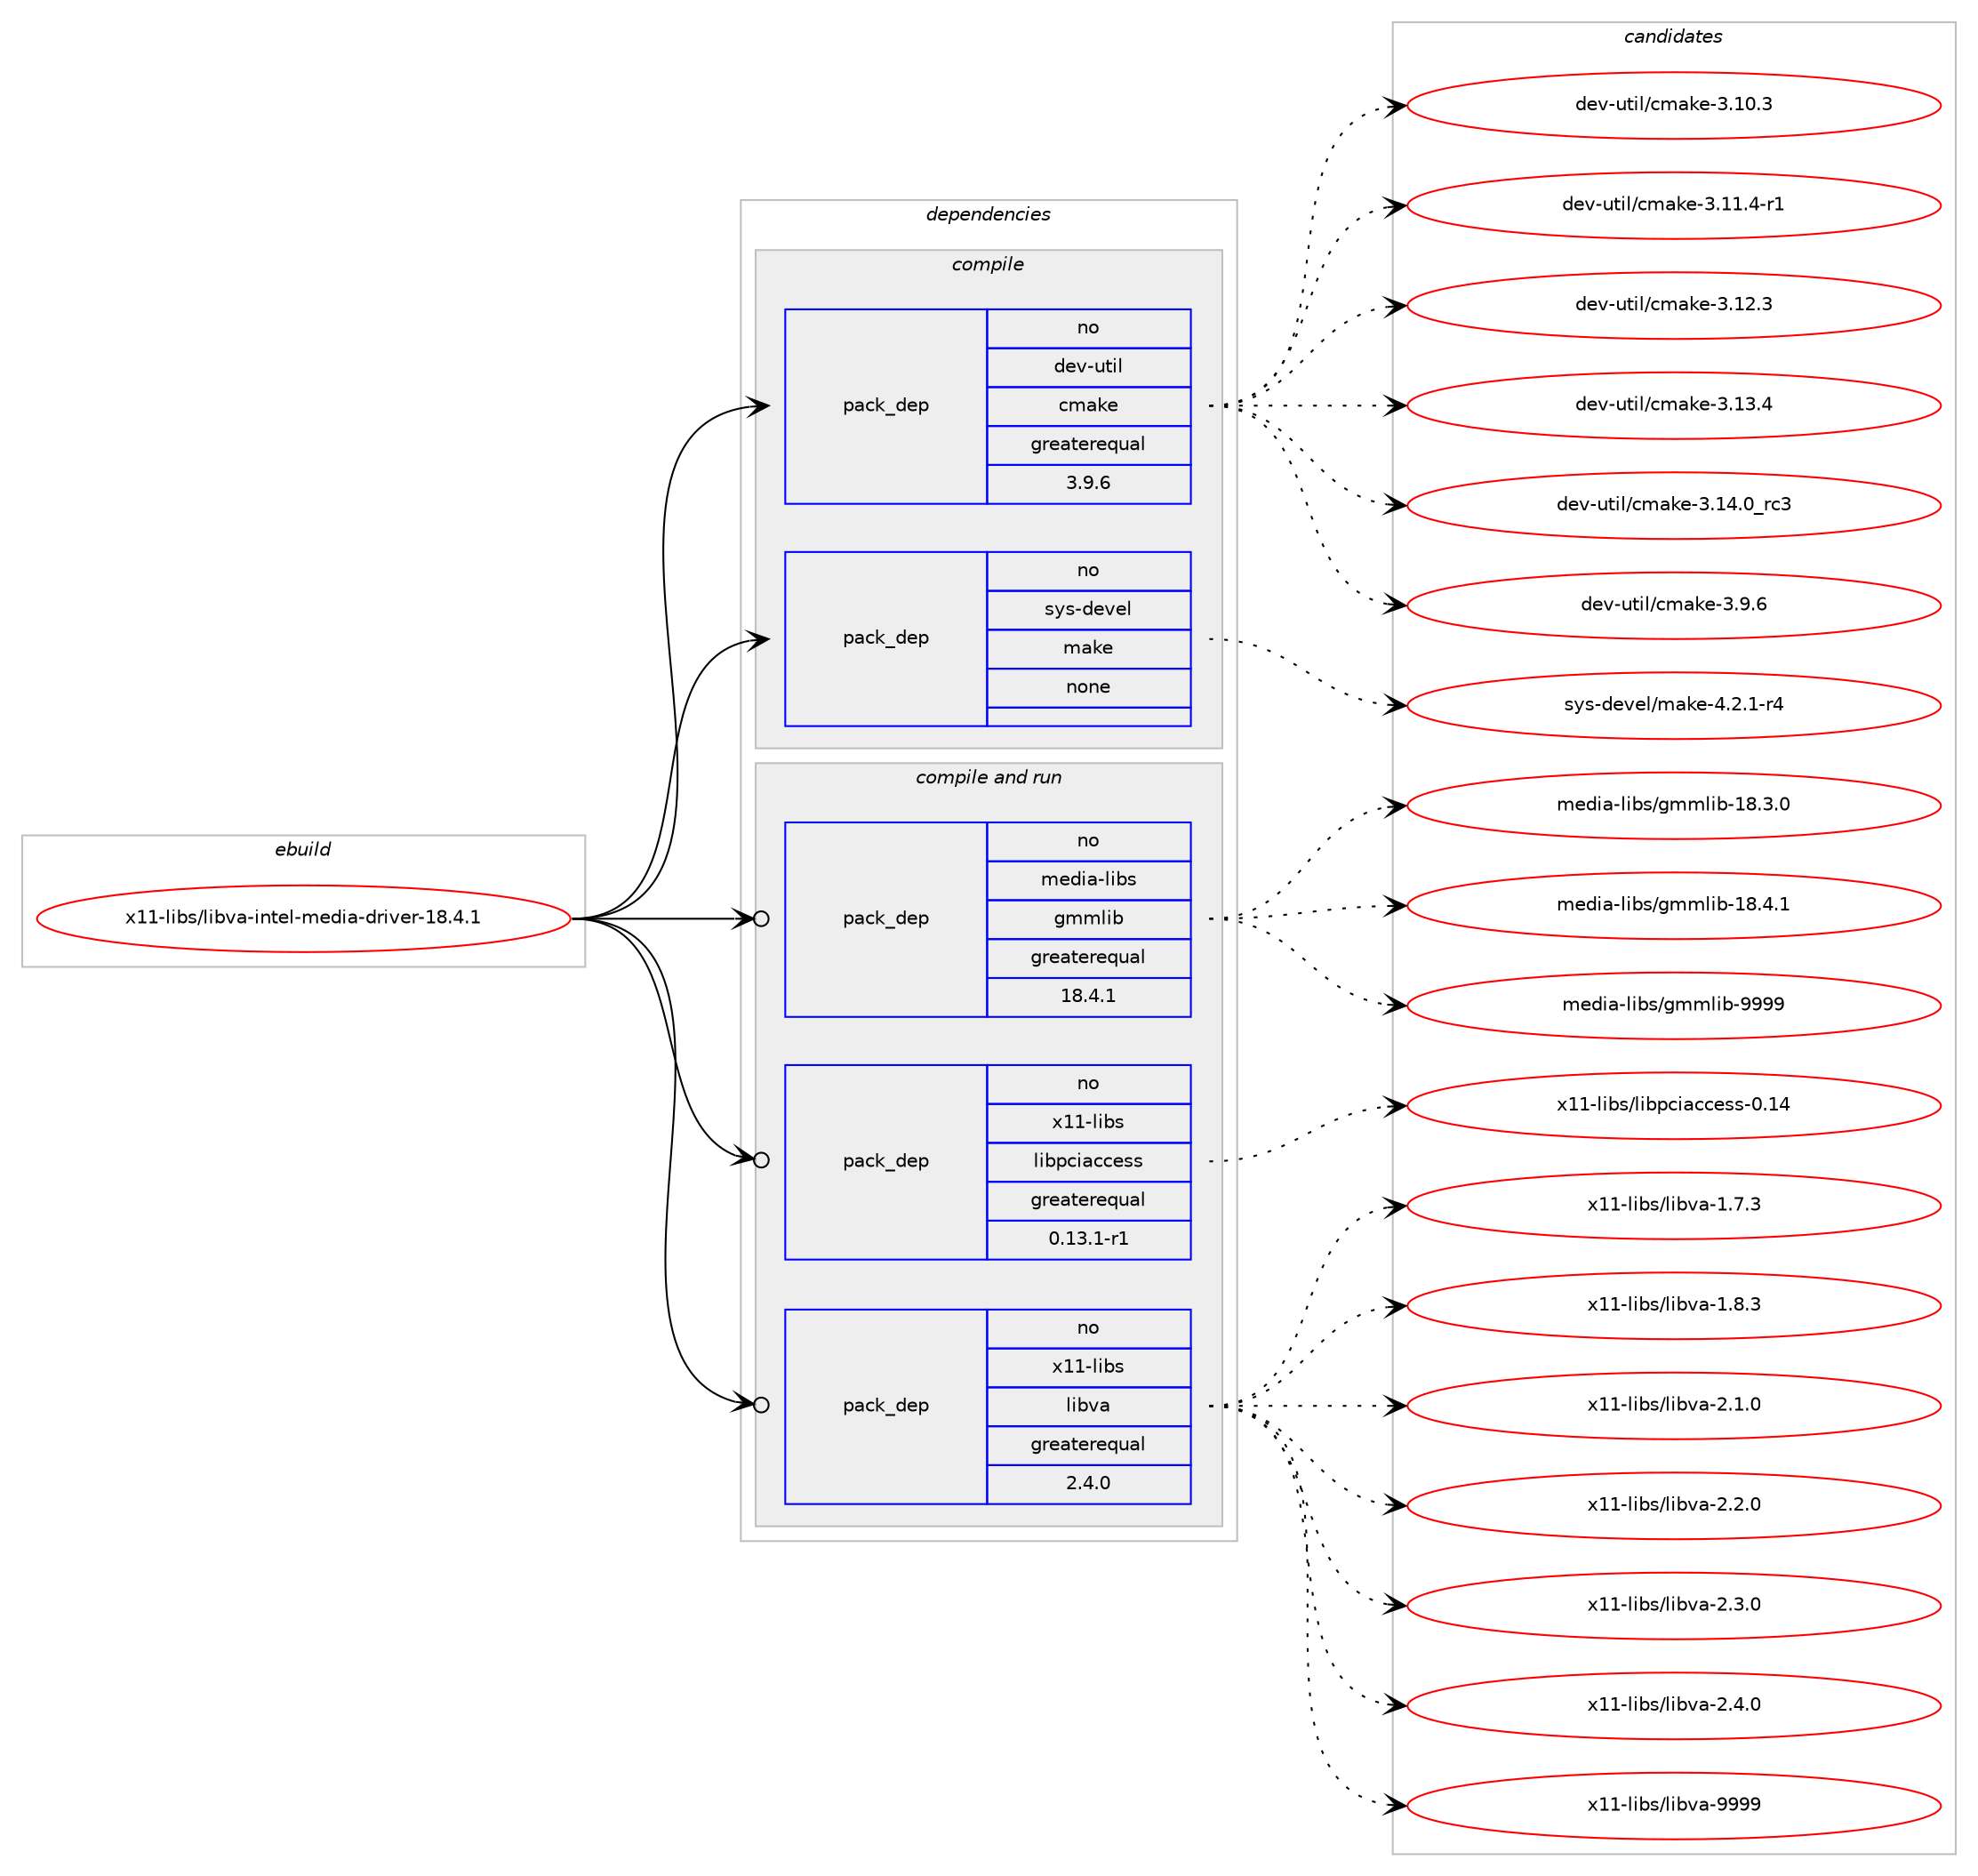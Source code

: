 digraph prolog {

# *************
# Graph options
# *************

newrank=true;
concentrate=true;
compound=true;
graph [rankdir=LR,fontname=Helvetica,fontsize=10,ranksep=1.5];#, ranksep=2.5, nodesep=0.2];
edge  [arrowhead=vee];
node  [fontname=Helvetica,fontsize=10];

# **********
# The ebuild
# **********

subgraph cluster_leftcol {
color=gray;
rank=same;
label=<<i>ebuild</i>>;
id [label="x11-libs/libva-intel-media-driver-18.4.1", color=red, width=4, href="../x11-libs/libva-intel-media-driver-18.4.1.svg"];
}

# ****************
# The dependencies
# ****************

subgraph cluster_midcol {
color=gray;
label=<<i>dependencies</i>>;
subgraph cluster_compile {
fillcolor="#eeeeee";
style=filled;
label=<<i>compile</i>>;
subgraph pack1264843 {
dependency1760615 [label=<<TABLE BORDER="0" CELLBORDER="1" CELLSPACING="0" CELLPADDING="4" WIDTH="220"><TR><TD ROWSPAN="6" CELLPADDING="30">pack_dep</TD></TR><TR><TD WIDTH="110">no</TD></TR><TR><TD>dev-util</TD></TR><TR><TD>cmake</TD></TR><TR><TD>greaterequal</TD></TR><TR><TD>3.9.6</TD></TR></TABLE>>, shape=none, color=blue];
}
id:e -> dependency1760615:w [weight=20,style="solid",arrowhead="vee"];
subgraph pack1264844 {
dependency1760616 [label=<<TABLE BORDER="0" CELLBORDER="1" CELLSPACING="0" CELLPADDING="4" WIDTH="220"><TR><TD ROWSPAN="6" CELLPADDING="30">pack_dep</TD></TR><TR><TD WIDTH="110">no</TD></TR><TR><TD>sys-devel</TD></TR><TR><TD>make</TD></TR><TR><TD>none</TD></TR><TR><TD></TD></TR></TABLE>>, shape=none, color=blue];
}
id:e -> dependency1760616:w [weight=20,style="solid",arrowhead="vee"];
}
subgraph cluster_compileandrun {
fillcolor="#eeeeee";
style=filled;
label=<<i>compile and run</i>>;
subgraph pack1264845 {
dependency1760617 [label=<<TABLE BORDER="0" CELLBORDER="1" CELLSPACING="0" CELLPADDING="4" WIDTH="220"><TR><TD ROWSPAN="6" CELLPADDING="30">pack_dep</TD></TR><TR><TD WIDTH="110">no</TD></TR><TR><TD>media-libs</TD></TR><TR><TD>gmmlib</TD></TR><TR><TD>greaterequal</TD></TR><TR><TD>18.4.1</TD></TR></TABLE>>, shape=none, color=blue];
}
id:e -> dependency1760617:w [weight=20,style="solid",arrowhead="odotvee"];
subgraph pack1264846 {
dependency1760618 [label=<<TABLE BORDER="0" CELLBORDER="1" CELLSPACING="0" CELLPADDING="4" WIDTH="220"><TR><TD ROWSPAN="6" CELLPADDING="30">pack_dep</TD></TR><TR><TD WIDTH="110">no</TD></TR><TR><TD>x11-libs</TD></TR><TR><TD>libpciaccess</TD></TR><TR><TD>greaterequal</TD></TR><TR><TD>0.13.1-r1</TD></TR></TABLE>>, shape=none, color=blue];
}
id:e -> dependency1760618:w [weight=20,style="solid",arrowhead="odotvee"];
subgraph pack1264847 {
dependency1760619 [label=<<TABLE BORDER="0" CELLBORDER="1" CELLSPACING="0" CELLPADDING="4" WIDTH="220"><TR><TD ROWSPAN="6" CELLPADDING="30">pack_dep</TD></TR><TR><TD WIDTH="110">no</TD></TR><TR><TD>x11-libs</TD></TR><TR><TD>libva</TD></TR><TR><TD>greaterequal</TD></TR><TR><TD>2.4.0</TD></TR></TABLE>>, shape=none, color=blue];
}
id:e -> dependency1760619:w [weight=20,style="solid",arrowhead="odotvee"];
}
subgraph cluster_run {
fillcolor="#eeeeee";
style=filled;
label=<<i>run</i>>;
}
}

# **************
# The candidates
# **************

subgraph cluster_choices {
rank=same;
color=gray;
label=<<i>candidates</i>>;

subgraph choice1264843 {
color=black;
nodesep=1;
choice1001011184511711610510847991099710710145514649484651 [label="dev-util/cmake-3.10.3", color=red, width=4,href="../dev-util/cmake-3.10.3.svg"];
choice10010111845117116105108479910997107101455146494946524511449 [label="dev-util/cmake-3.11.4-r1", color=red, width=4,href="../dev-util/cmake-3.11.4-r1.svg"];
choice1001011184511711610510847991099710710145514649504651 [label="dev-util/cmake-3.12.3", color=red, width=4,href="../dev-util/cmake-3.12.3.svg"];
choice1001011184511711610510847991099710710145514649514652 [label="dev-util/cmake-3.13.4", color=red, width=4,href="../dev-util/cmake-3.13.4.svg"];
choice1001011184511711610510847991099710710145514649524648951149951 [label="dev-util/cmake-3.14.0_rc3", color=red, width=4,href="../dev-util/cmake-3.14.0_rc3.svg"];
choice10010111845117116105108479910997107101455146574654 [label="dev-util/cmake-3.9.6", color=red, width=4,href="../dev-util/cmake-3.9.6.svg"];
dependency1760615:e -> choice1001011184511711610510847991099710710145514649484651:w [style=dotted,weight="100"];
dependency1760615:e -> choice10010111845117116105108479910997107101455146494946524511449:w [style=dotted,weight="100"];
dependency1760615:e -> choice1001011184511711610510847991099710710145514649504651:w [style=dotted,weight="100"];
dependency1760615:e -> choice1001011184511711610510847991099710710145514649514652:w [style=dotted,weight="100"];
dependency1760615:e -> choice1001011184511711610510847991099710710145514649524648951149951:w [style=dotted,weight="100"];
dependency1760615:e -> choice10010111845117116105108479910997107101455146574654:w [style=dotted,weight="100"];
}
subgraph choice1264844 {
color=black;
nodesep=1;
choice1151211154510010111810110847109971071014552465046494511452 [label="sys-devel/make-4.2.1-r4", color=red, width=4,href="../sys-devel/make-4.2.1-r4.svg"];
dependency1760616:e -> choice1151211154510010111810110847109971071014552465046494511452:w [style=dotted,weight="100"];
}
subgraph choice1264845 {
color=black;
nodesep=1;
choice109101100105974510810598115471031091091081059845495646514648 [label="media-libs/gmmlib-18.3.0", color=red, width=4,href="../media-libs/gmmlib-18.3.0.svg"];
choice109101100105974510810598115471031091091081059845495646524649 [label="media-libs/gmmlib-18.4.1", color=red, width=4,href="../media-libs/gmmlib-18.4.1.svg"];
choice10910110010597451081059811547103109109108105984557575757 [label="media-libs/gmmlib-9999", color=red, width=4,href="../media-libs/gmmlib-9999.svg"];
dependency1760617:e -> choice109101100105974510810598115471031091091081059845495646514648:w [style=dotted,weight="100"];
dependency1760617:e -> choice109101100105974510810598115471031091091081059845495646524649:w [style=dotted,weight="100"];
dependency1760617:e -> choice10910110010597451081059811547103109109108105984557575757:w [style=dotted,weight="100"];
}
subgraph choice1264846 {
color=black;
nodesep=1;
choice120494945108105981154710810598112991059799991011151154548464952 [label="x11-libs/libpciaccess-0.14", color=red, width=4,href="../x11-libs/libpciaccess-0.14.svg"];
dependency1760618:e -> choice120494945108105981154710810598112991059799991011151154548464952:w [style=dotted,weight="100"];
}
subgraph choice1264847 {
color=black;
nodesep=1;
choice12049494510810598115471081059811897454946554651 [label="x11-libs/libva-1.7.3", color=red, width=4,href="../x11-libs/libva-1.7.3.svg"];
choice12049494510810598115471081059811897454946564651 [label="x11-libs/libva-1.8.3", color=red, width=4,href="../x11-libs/libva-1.8.3.svg"];
choice12049494510810598115471081059811897455046494648 [label="x11-libs/libva-2.1.0", color=red, width=4,href="../x11-libs/libva-2.1.0.svg"];
choice12049494510810598115471081059811897455046504648 [label="x11-libs/libva-2.2.0", color=red, width=4,href="../x11-libs/libva-2.2.0.svg"];
choice12049494510810598115471081059811897455046514648 [label="x11-libs/libva-2.3.0", color=red, width=4,href="../x11-libs/libva-2.3.0.svg"];
choice12049494510810598115471081059811897455046524648 [label="x11-libs/libva-2.4.0", color=red, width=4,href="../x11-libs/libva-2.4.0.svg"];
choice120494945108105981154710810598118974557575757 [label="x11-libs/libva-9999", color=red, width=4,href="../x11-libs/libva-9999.svg"];
dependency1760619:e -> choice12049494510810598115471081059811897454946554651:w [style=dotted,weight="100"];
dependency1760619:e -> choice12049494510810598115471081059811897454946564651:w [style=dotted,weight="100"];
dependency1760619:e -> choice12049494510810598115471081059811897455046494648:w [style=dotted,weight="100"];
dependency1760619:e -> choice12049494510810598115471081059811897455046504648:w [style=dotted,weight="100"];
dependency1760619:e -> choice12049494510810598115471081059811897455046514648:w [style=dotted,weight="100"];
dependency1760619:e -> choice12049494510810598115471081059811897455046524648:w [style=dotted,weight="100"];
dependency1760619:e -> choice120494945108105981154710810598118974557575757:w [style=dotted,weight="100"];
}
}

}
